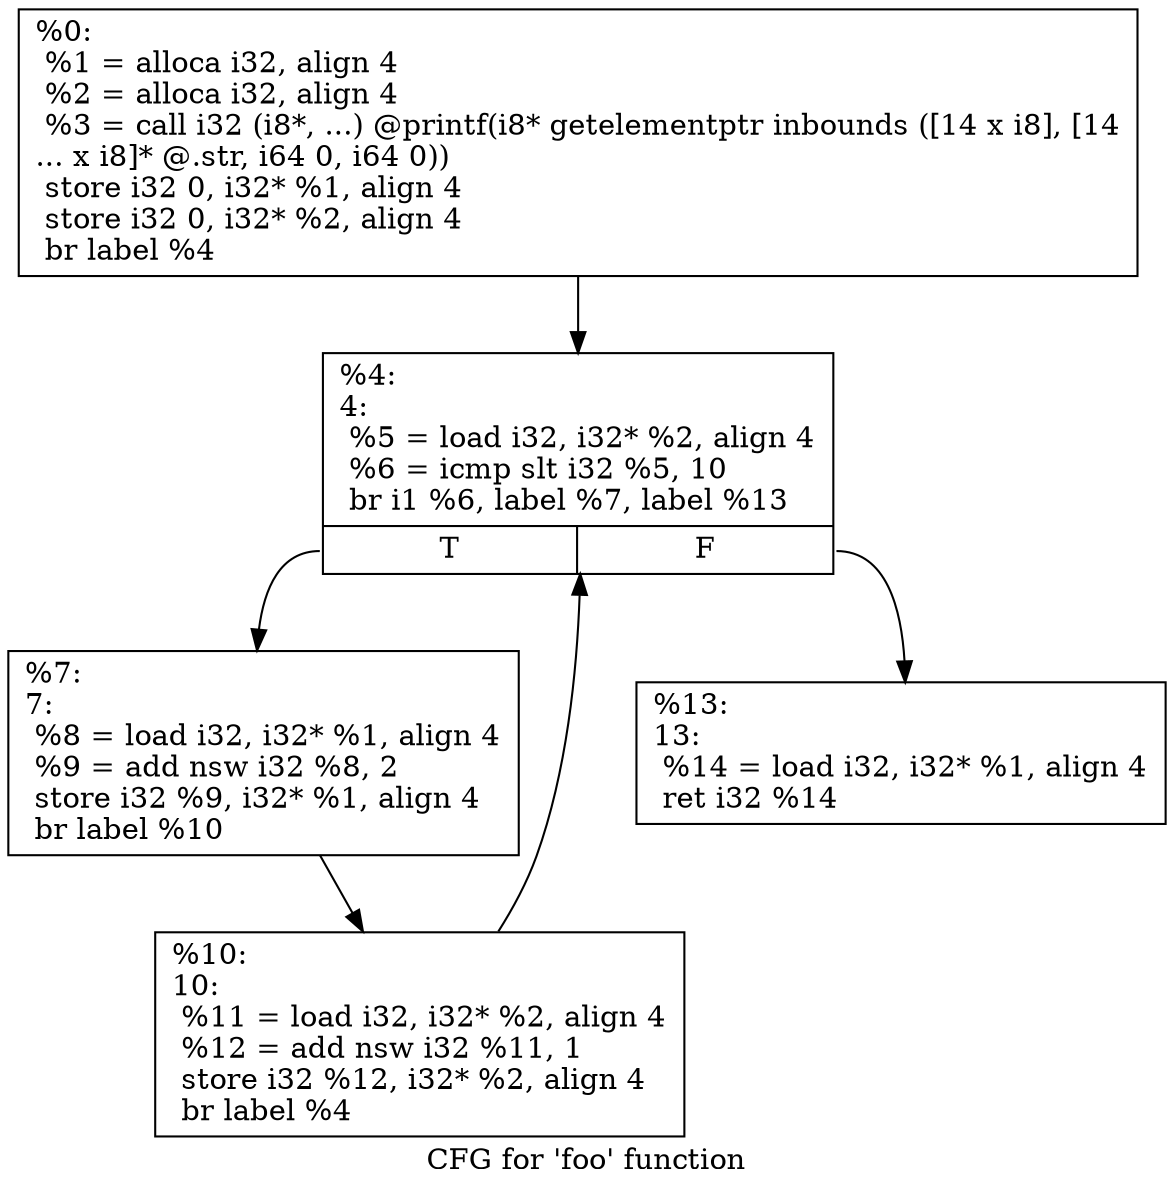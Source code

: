 digraph "CFG for 'foo' function" {
	label="CFG for 'foo' function";

	Node0x24e0ed0 [shape=record,label="{%0:\l  %1 = alloca i32, align 4\l  %2 = alloca i32, align 4\l  %3 = call i32 (i8*, ...) @printf(i8* getelementptr inbounds ([14 x i8], [14\l... x i8]* @.str, i64 0, i64 0))\l  store i32 0, i32* %1, align 4\l  store i32 0, i32* %2, align 4\l  br label %4\l}"];
	Node0x24e0ed0 -> Node0x24e1c00;
	Node0x24e1c00 [shape=record,label="{%4:\l4:                                                \l  %5 = load i32, i32* %2, align 4\l  %6 = icmp slt i32 %5, 10\l  br i1 %6, label %7, label %13\l|{<s0>T|<s1>F}}"];
	Node0x24e1c00:s0 -> Node0x24e1dd0;
	Node0x24e1c00:s1 -> Node0x24e1e20;
	Node0x24e1dd0 [shape=record,label="{%7:\l7:                                                \l  %8 = load i32, i32* %1, align 4\l  %9 = add nsw i32 %8, 2\l  store i32 %9, i32* %1, align 4\l  br label %10\l}"];
	Node0x24e1dd0 -> Node0x24e1cb0;
	Node0x24e1cb0 [shape=record,label="{%10:\l10:                                               \l  %11 = load i32, i32* %2, align 4\l  %12 = add nsw i32 %11, 1\l  store i32 %12, i32* %2, align 4\l  br label %4\l}"];
	Node0x24e1cb0 -> Node0x24e1c00;
	Node0x24e1e20 [shape=record,label="{%13:\l13:                                               \l  %14 = load i32, i32* %1, align 4\l  ret i32 %14\l}"];
}
